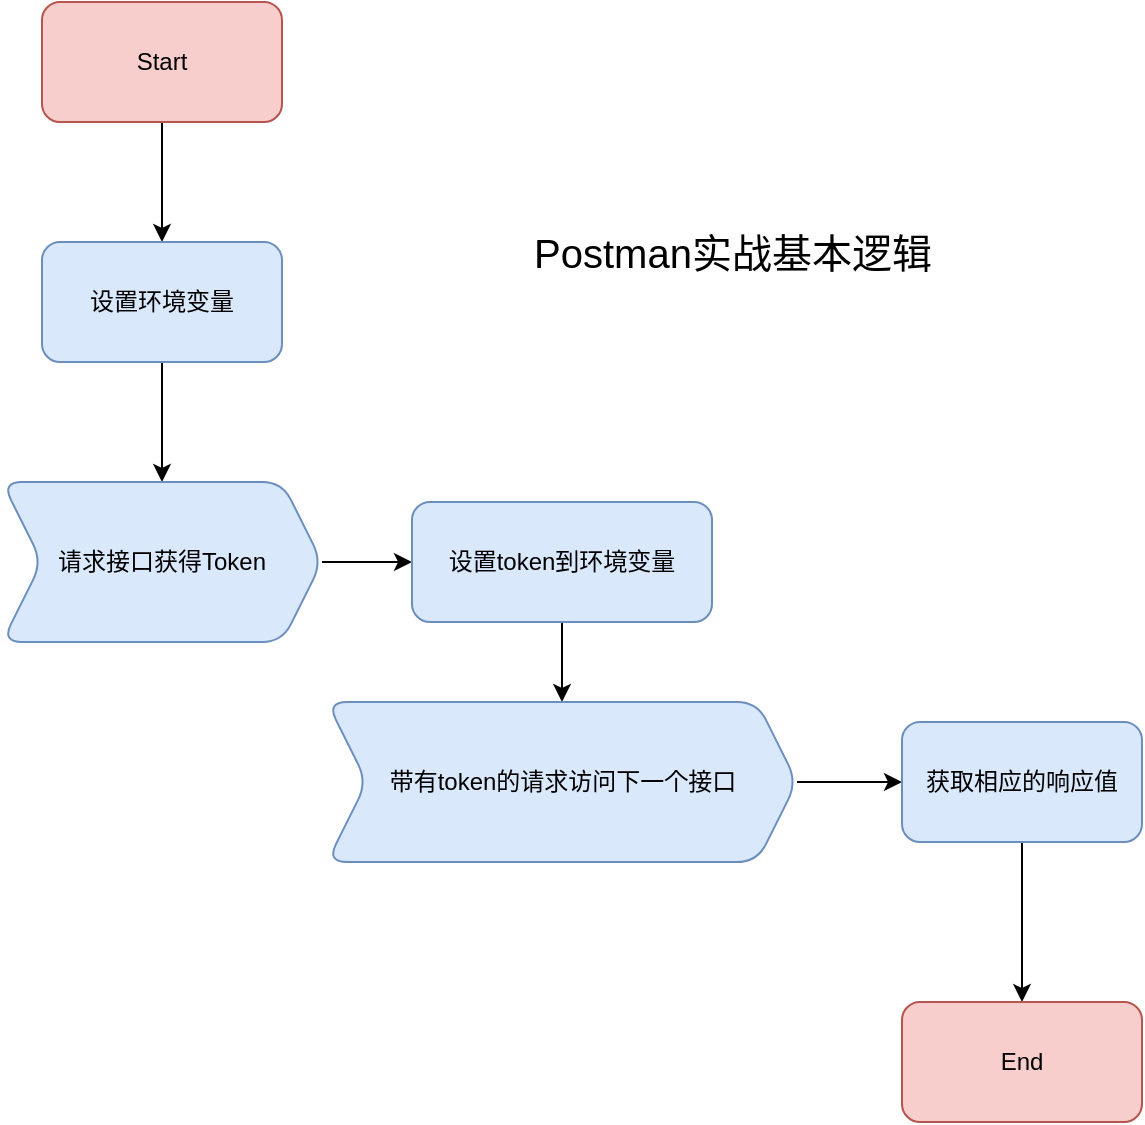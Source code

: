 <mxfile version="14.2.7" type="github">
  <diagram id="cR1TYecES6htTFMFwxhu" name="Page-1">
    <mxGraphModel dx="1157" dy="658" grid="1" gridSize="10" guides="1" tooltips="1" connect="1" arrows="1" fold="1" page="1" pageScale="3" pageWidth="827" pageHeight="1169" math="0" shadow="0">
      <root>
        <mxCell id="0" />
        <mxCell id="1" parent="0" />
        <mxCell id="STWv2o8jnS7VplZW6BMZ-3" value="" style="edgeStyle=orthogonalEdgeStyle;rounded=0;orthogonalLoop=1;jettySize=auto;html=1;" edge="1" parent="1" source="STWv2o8jnS7VplZW6BMZ-1" target="STWv2o8jnS7VplZW6BMZ-2">
          <mxGeometry relative="1" as="geometry" />
        </mxCell>
        <mxCell id="STWv2o8jnS7VplZW6BMZ-1" value="Start" style="rounded=1;whiteSpace=wrap;html=1;fillColor=#f8cecc;strokeColor=#b85450;" vertex="1" parent="1">
          <mxGeometry x="250" y="80" width="120" height="60" as="geometry" />
        </mxCell>
        <mxCell id="STWv2o8jnS7VplZW6BMZ-5" value="" style="edgeStyle=orthogonalEdgeStyle;rounded=0;orthogonalLoop=1;jettySize=auto;html=1;" edge="1" parent="1" source="STWv2o8jnS7VplZW6BMZ-2" target="STWv2o8jnS7VplZW6BMZ-4">
          <mxGeometry relative="1" as="geometry" />
        </mxCell>
        <mxCell id="STWv2o8jnS7VplZW6BMZ-2" value="设置环境变量" style="whiteSpace=wrap;html=1;rounded=1;fillColor=#dae8fc;strokeColor=#6c8ebf;" vertex="1" parent="1">
          <mxGeometry x="250" y="200" width="120" height="60" as="geometry" />
        </mxCell>
        <mxCell id="STWv2o8jnS7VplZW6BMZ-7" value="" style="edgeStyle=orthogonalEdgeStyle;rounded=0;orthogonalLoop=1;jettySize=auto;html=1;" edge="1" parent="1" source="STWv2o8jnS7VplZW6BMZ-4" target="STWv2o8jnS7VplZW6BMZ-6">
          <mxGeometry relative="1" as="geometry" />
        </mxCell>
        <mxCell id="STWv2o8jnS7VplZW6BMZ-4" value="请求接口获得Token" style="shape=step;perimeter=stepPerimeter;whiteSpace=wrap;html=1;fixedSize=1;rounded=1;fillColor=#dae8fc;strokeColor=#6c8ebf;" vertex="1" parent="1">
          <mxGeometry x="230" y="320" width="160" height="80" as="geometry" />
        </mxCell>
        <mxCell id="STWv2o8jnS7VplZW6BMZ-9" value="" style="edgeStyle=orthogonalEdgeStyle;rounded=0;orthogonalLoop=1;jettySize=auto;html=1;" edge="1" parent="1" source="STWv2o8jnS7VplZW6BMZ-6" target="STWv2o8jnS7VplZW6BMZ-8">
          <mxGeometry relative="1" as="geometry" />
        </mxCell>
        <mxCell id="STWv2o8jnS7VplZW6BMZ-6" value="设置token到环境变量" style="whiteSpace=wrap;html=1;rounded=1;fillColor=#dae8fc;strokeColor=#6c8ebf;" vertex="1" parent="1">
          <mxGeometry x="435" y="330" width="150" height="60" as="geometry" />
        </mxCell>
        <mxCell id="STWv2o8jnS7VplZW6BMZ-11" value="" style="edgeStyle=orthogonalEdgeStyle;rounded=0;orthogonalLoop=1;jettySize=auto;html=1;" edge="1" parent="1" source="STWv2o8jnS7VplZW6BMZ-8" target="STWv2o8jnS7VplZW6BMZ-10">
          <mxGeometry relative="1" as="geometry" />
        </mxCell>
        <mxCell id="STWv2o8jnS7VplZW6BMZ-8" value="带有token的请求访问下一个接口" style="shape=step;perimeter=stepPerimeter;whiteSpace=wrap;html=1;fixedSize=1;rounded=1;fillColor=#dae8fc;strokeColor=#6c8ebf;" vertex="1" parent="1">
          <mxGeometry x="392.5" y="430" width="235" height="80" as="geometry" />
        </mxCell>
        <mxCell id="STWv2o8jnS7VplZW6BMZ-13" value="" style="edgeStyle=orthogonalEdgeStyle;rounded=0;orthogonalLoop=1;jettySize=auto;html=1;" edge="1" parent="1" source="STWv2o8jnS7VplZW6BMZ-10" target="STWv2o8jnS7VplZW6BMZ-12">
          <mxGeometry relative="1" as="geometry" />
        </mxCell>
        <mxCell id="STWv2o8jnS7VplZW6BMZ-10" value="获取相应的响应值" style="whiteSpace=wrap;html=1;rounded=1;fillColor=#dae8fc;strokeColor=#6c8ebf;" vertex="1" parent="1">
          <mxGeometry x="680" y="440" width="120" height="60" as="geometry" />
        </mxCell>
        <mxCell id="STWv2o8jnS7VplZW6BMZ-12" value="End" style="whiteSpace=wrap;html=1;rounded=1;fillColor=#f8cecc;strokeColor=#b85450;" vertex="1" parent="1">
          <mxGeometry x="680" y="580" width="120" height="60" as="geometry" />
        </mxCell>
        <mxCell id="STWv2o8jnS7VplZW6BMZ-14" value="Postman实战基本逻辑" style="text;html=1;align=center;verticalAlign=middle;resizable=0;points=[];autosize=1;fontSize=20;" vertex="1" parent="1">
          <mxGeometry x="490" y="190" width="210" height="30" as="geometry" />
        </mxCell>
      </root>
    </mxGraphModel>
  </diagram>
</mxfile>
